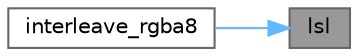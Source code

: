 digraph "lsl"
{
 // LATEX_PDF_SIZE
  bgcolor="transparent";
  edge [fontname=Helvetica,fontsize=10,labelfontname=Helvetica,labelfontsize=10];
  node [fontname=Helvetica,fontsize=10,shape=box,height=0.2,width=0.4];
  rankdir="RL";
  Node1 [id="Node000001",label="lsl",height=0.2,width=0.4,color="gray40", fillcolor="grey60", style="filled", fontcolor="black",tooltip="Logical shift left."];
  Node1 -> Node2 [id="edge2_Node000001_Node000002",dir="back",color="steelblue1",style="solid",tooltip=" "];
  Node2 [id="Node000002",label="interleave_rgba8",height=0.2,width=0.4,color="grey40", fillcolor="white", style="filled",URL="$astcenc__vecmathlib__none__4_8h.html#a8ea3f169069b462356409fcc15f13aef",tooltip="Return a vector of interleaved RGBA data."];
}

